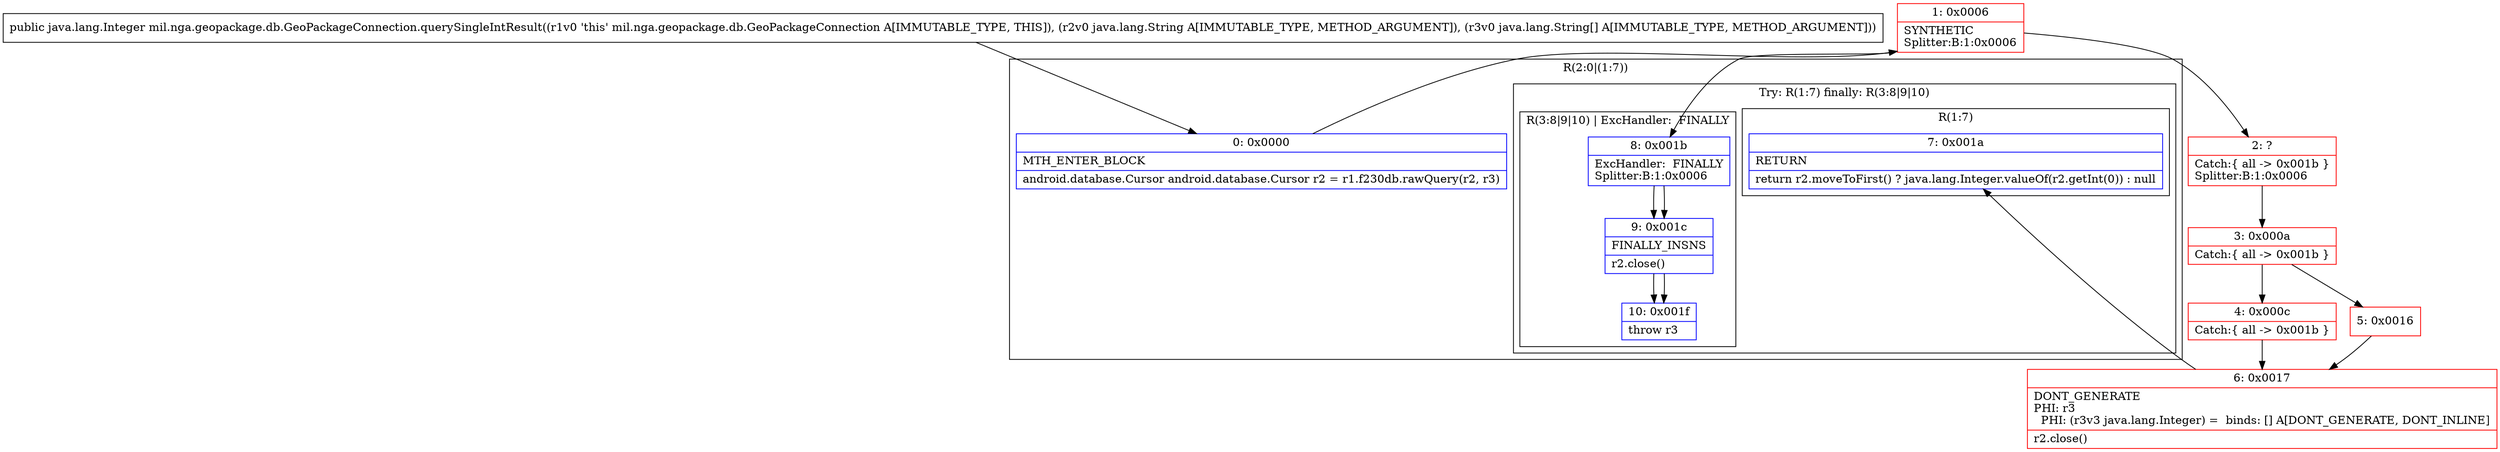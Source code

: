 digraph "CFG formil.nga.geopackage.db.GeoPackageConnection.querySingleIntResult(Ljava\/lang\/String;[Ljava\/lang\/String;)Ljava\/lang\/Integer;" {
subgraph cluster_Region_1137031166 {
label = "R(2:0|(1:7))";
node [shape=record,color=blue];
Node_0 [shape=record,label="{0\:\ 0x0000|MTH_ENTER_BLOCK\l|android.database.Cursor android.database.Cursor r2 = r1.f230db.rawQuery(r2, r3)\l}"];
subgraph cluster_TryCatchRegion_216928054 {
label = "Try: R(1:7) finally: R(3:8|9|10)";
node [shape=record,color=blue];
subgraph cluster_Region_731727031 {
label = "R(1:7)";
node [shape=record,color=blue];
Node_7 [shape=record,label="{7\:\ 0x001a|RETURN\l|return r2.moveToFirst() ? java.lang.Integer.valueOf(r2.getInt(0)) : null\l}"];
}
subgraph cluster_Region_988328626 {
label = "R(3:8|9|10) | ExcHandler:  FINALLY\l";
node [shape=record,color=blue];
Node_8 [shape=record,label="{8\:\ 0x001b|ExcHandler:  FINALLY\lSplitter:B:1:0x0006\l}"];
Node_9 [shape=record,label="{9\:\ 0x001c|FINALLY_INSNS\l|r2.close()\l}"];
Node_10 [shape=record,label="{10\:\ 0x001f|throw r3\l}"];
}
}
}
subgraph cluster_Region_988328626 {
label = "R(3:8|9|10) | ExcHandler:  FINALLY\l";
node [shape=record,color=blue];
Node_8 [shape=record,label="{8\:\ 0x001b|ExcHandler:  FINALLY\lSplitter:B:1:0x0006\l}"];
Node_9 [shape=record,label="{9\:\ 0x001c|FINALLY_INSNS\l|r2.close()\l}"];
Node_10 [shape=record,label="{10\:\ 0x001f|throw r3\l}"];
}
Node_1 [shape=record,color=red,label="{1\:\ 0x0006|SYNTHETIC\lSplitter:B:1:0x0006\l}"];
Node_2 [shape=record,color=red,label="{2\:\ ?|Catch:\{ all \-\> 0x001b \}\lSplitter:B:1:0x0006\l}"];
Node_3 [shape=record,color=red,label="{3\:\ 0x000a|Catch:\{ all \-\> 0x001b \}\l}"];
Node_4 [shape=record,color=red,label="{4\:\ 0x000c|Catch:\{ all \-\> 0x001b \}\l}"];
Node_5 [shape=record,color=red,label="{5\:\ 0x0016}"];
Node_6 [shape=record,color=red,label="{6\:\ 0x0017|DONT_GENERATE\lPHI: r3 \l  PHI: (r3v3 java.lang.Integer) =  binds: [] A[DONT_GENERATE, DONT_INLINE]\l|r2.close()\l}"];
MethodNode[shape=record,label="{public java.lang.Integer mil.nga.geopackage.db.GeoPackageConnection.querySingleIntResult((r1v0 'this' mil.nga.geopackage.db.GeoPackageConnection A[IMMUTABLE_TYPE, THIS]), (r2v0 java.lang.String A[IMMUTABLE_TYPE, METHOD_ARGUMENT]), (r3v0 java.lang.String[] A[IMMUTABLE_TYPE, METHOD_ARGUMENT])) }"];
MethodNode -> Node_0;
Node_0 -> Node_1;
Node_8 -> Node_9;
Node_9 -> Node_10;
Node_8 -> Node_9;
Node_9 -> Node_10;
Node_1 -> Node_2;
Node_1 -> Node_8;
Node_2 -> Node_3;
Node_3 -> Node_4;
Node_3 -> Node_5;
Node_4 -> Node_6;
Node_5 -> Node_6;
Node_6 -> Node_7;
}

